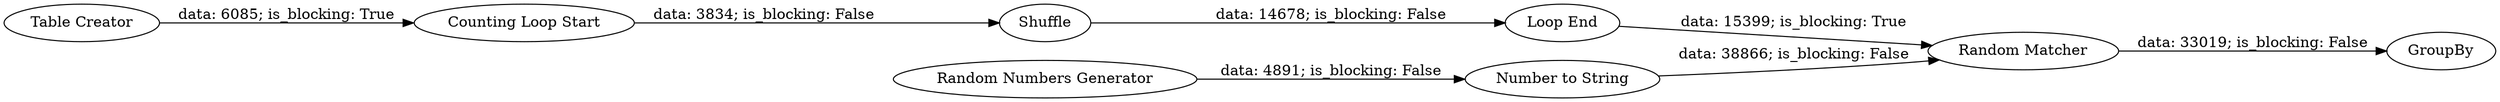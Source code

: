 digraph {
	"-255529426046692944_4" [label="Number to String"]
	"-255529426046692944_5" [label="Counting Loop Start"]
	"-255529426046692944_3" [label="Random Matcher"]
	"-255529426046692944_8" [label=Shuffle]
	"-255529426046692944_6" [label="Loop End"]
	"-255529426046692944_1" [label="Table Creator"]
	"-255529426046692944_2" [label="Random Numbers Generator"]
	"-255529426046692944_7" [label=GroupBy]
	"-255529426046692944_8" -> "-255529426046692944_6" [label="data: 14678; is_blocking: False"]
	"-255529426046692944_6" -> "-255529426046692944_3" [label="data: 15399; is_blocking: True"]
	"-255529426046692944_1" -> "-255529426046692944_5" [label="data: 6085; is_blocking: True"]
	"-255529426046692944_4" -> "-255529426046692944_3" [label="data: 38866; is_blocking: False"]
	"-255529426046692944_3" -> "-255529426046692944_7" [label="data: 33019; is_blocking: False"]
	"-255529426046692944_5" -> "-255529426046692944_8" [label="data: 3834; is_blocking: False"]
	"-255529426046692944_2" -> "-255529426046692944_4" [label="data: 4891; is_blocking: False"]
	rankdir=LR
}
